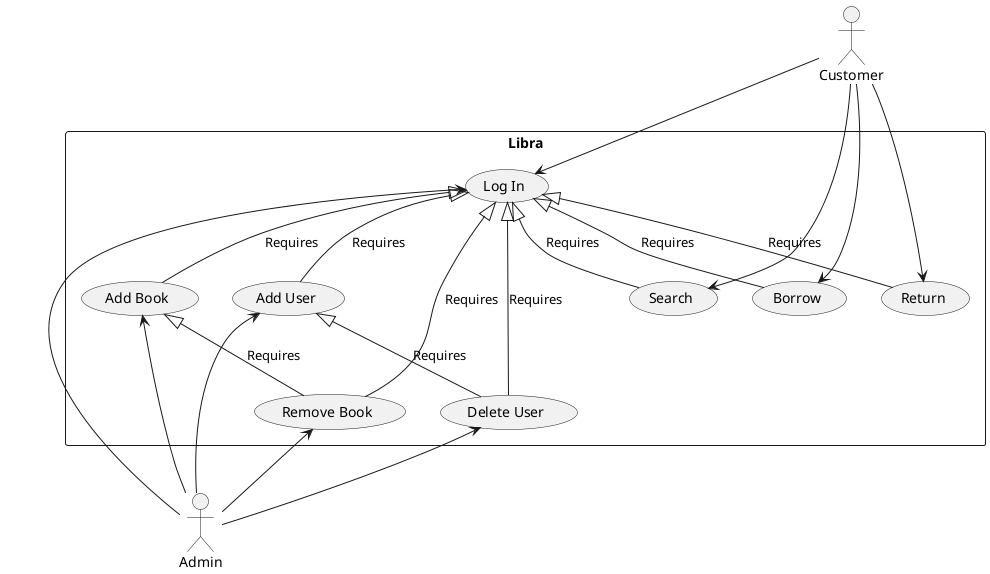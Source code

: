 @startuml
'https://plantuml.com/use-case-diagram

actor Customer as U
actor Admin as A

rectangle "Libra"{
    usecase "Log In" as Lo
    usecase "Search" as Search
    usecase "Borrow" as Borrow
    usecase "Add Book" as Add
    usecase "Return" as Return
    usecase "Remove Book" as Remove
    usecase "Delete User" as Delete
    usecase "Add User" as New
}

U --> (Lo)
U --> (Search)
U --> (Borrow)
U --> (Return)
A -up-> (Lo)
A -up-> (Add)
A -up-> (Remove)
A -up-> (Delete)
A -up-> (New)

Lo <|-- Search : "Requires"
Lo <|-- Borrow : "Requires"
Lo <|-- Return : "Requires"
Lo <|-- Add : "Requires"
Add <|-- Remove : "Requires"
Lo <|-- Remove : "Requires"
Lo <|-- New : "Requires"
Lo <|-- Delete : "Requires"
New <|-- Delete : "Requires"
@enduml